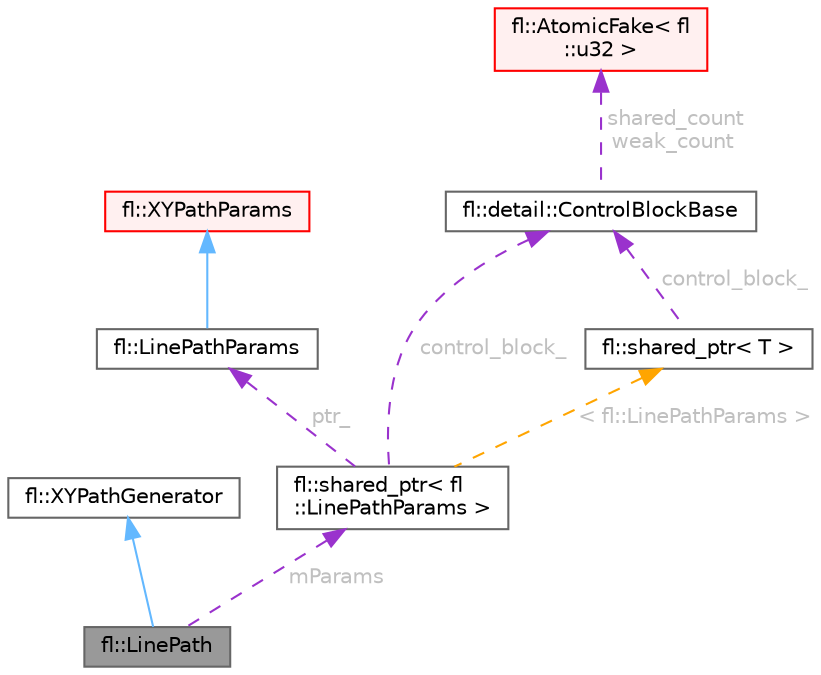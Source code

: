 digraph "fl::LinePath"
{
 // INTERACTIVE_SVG=YES
 // LATEX_PDF_SIZE
  bgcolor="transparent";
  edge [fontname=Helvetica,fontsize=10,labelfontname=Helvetica,labelfontsize=10];
  node [fontname=Helvetica,fontsize=10,shape=box,height=0.2,width=0.4];
  Node1 [id="Node000001",label="fl::LinePath",height=0.2,width=0.4,color="gray40", fillcolor="grey60", style="filled", fontcolor="black",tooltip=" "];
  Node2 -> Node1 [id="edge1_Node000001_Node000002",dir="back",color="steelblue1",style="solid",tooltip=" "];
  Node2 [id="Node000002",label="fl::XYPathGenerator",height=0.2,width=0.4,color="gray40", fillcolor="white", style="filled",URL="$d9/d43/classfl_1_1_x_y_path_generator.html",tooltip=" "];
  Node3 -> Node1 [id="edge2_Node000001_Node000003",dir="back",color="darkorchid3",style="dashed",tooltip=" ",label=" mParams",fontcolor="grey" ];
  Node3 [id="Node000003",label="fl::shared_ptr\< fl\l::LinePathParams \>",height=0.2,width=0.4,color="gray40", fillcolor="white", style="filled",URL="$d1/d74/classfl_1_1shared__ptr.html",tooltip=" "];
  Node4 -> Node3 [id="edge3_Node000003_Node000004",dir="back",color="darkorchid3",style="dashed",tooltip=" ",label=" ptr_",fontcolor="grey" ];
  Node4 [id="Node000004",label="fl::LinePathParams",height=0.2,width=0.4,color="gray40", fillcolor="white", style="filled",URL="$dc/dc8/classfl_1_1_line_path_params.html",tooltip=" "];
  Node5 -> Node4 [id="edge4_Node000004_Node000005",dir="back",color="steelblue1",style="solid",tooltip=" "];
  Node5 [id="Node000005",label="fl::XYPathParams",height=0.2,width=0.4,color="red", fillcolor="#FFF0F0", style="filled",URL="$da/d32/classfl_1_1_x_y_path_params.html",tooltip=" "];
  Node8 -> Node3 [id="edge5_Node000003_Node000008",dir="back",color="darkorchid3",style="dashed",tooltip=" ",label=" control_block_",fontcolor="grey" ];
  Node8 [id="Node000008",label="fl::detail::ControlBlockBase",height=0.2,width=0.4,color="gray40", fillcolor="white", style="filled",URL="$d4/dc0/structfl_1_1detail_1_1_control_block_base.html",tooltip=" "];
  Node9 -> Node8 [id="edge6_Node000008_Node000009",dir="back",color="darkorchid3",style="dashed",tooltip=" ",label=" shared_count\nweak_count",fontcolor="grey" ];
  Node9 [id="Node000009",label="fl::AtomicFake\< fl\l::u32 \>",height=0.2,width=0.4,color="red", fillcolor="#FFF0F0", style="filled",URL="$da/d98/classfl_1_1_atomic_fake.html",tooltip=" "];
  Node11 -> Node3 [id="edge7_Node000003_Node000011",dir="back",color="orange",style="dashed",tooltip=" ",label=" \< fl::LinePathParams \>",fontcolor="grey" ];
  Node11 [id="Node000011",label="fl::shared_ptr\< T \>",height=0.2,width=0.4,color="gray40", fillcolor="white", style="filled",URL="$d1/d74/classfl_1_1shared__ptr.html",tooltip=" "];
  Node8 -> Node11 [id="edge8_Node000011_Node000008",dir="back",color="darkorchid3",style="dashed",tooltip=" ",label=" control_block_",fontcolor="grey" ];
}

